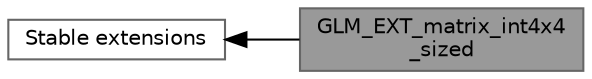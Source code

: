 digraph "GLM_EXT_matrix_int4x4_sized"
{
 // LATEX_PDF_SIZE
  bgcolor="transparent";
  edge [fontname=Helvetica,fontsize=10,labelfontname=Helvetica,labelfontsize=10];
  node [fontname=Helvetica,fontsize=10,shape=box,height=0.2,width=0.4];
  rankdir=LR;
  Node2 [id="Node000002",label="Stable extensions",height=0.2,width=0.4,color="grey40", fillcolor="white", style="filled",URL="$group__ext.html",tooltip="Additional features not specified by GLSL specification."];
  Node1 [id="Node000001",label="GLM_EXT_matrix_int4x4\l_sized",height=0.2,width=0.4,color="gray40", fillcolor="grey60", style="filled", fontcolor="black",tooltip=" "];
  Node2->Node1 [shape=plaintext, dir="back", style="solid"];
}
